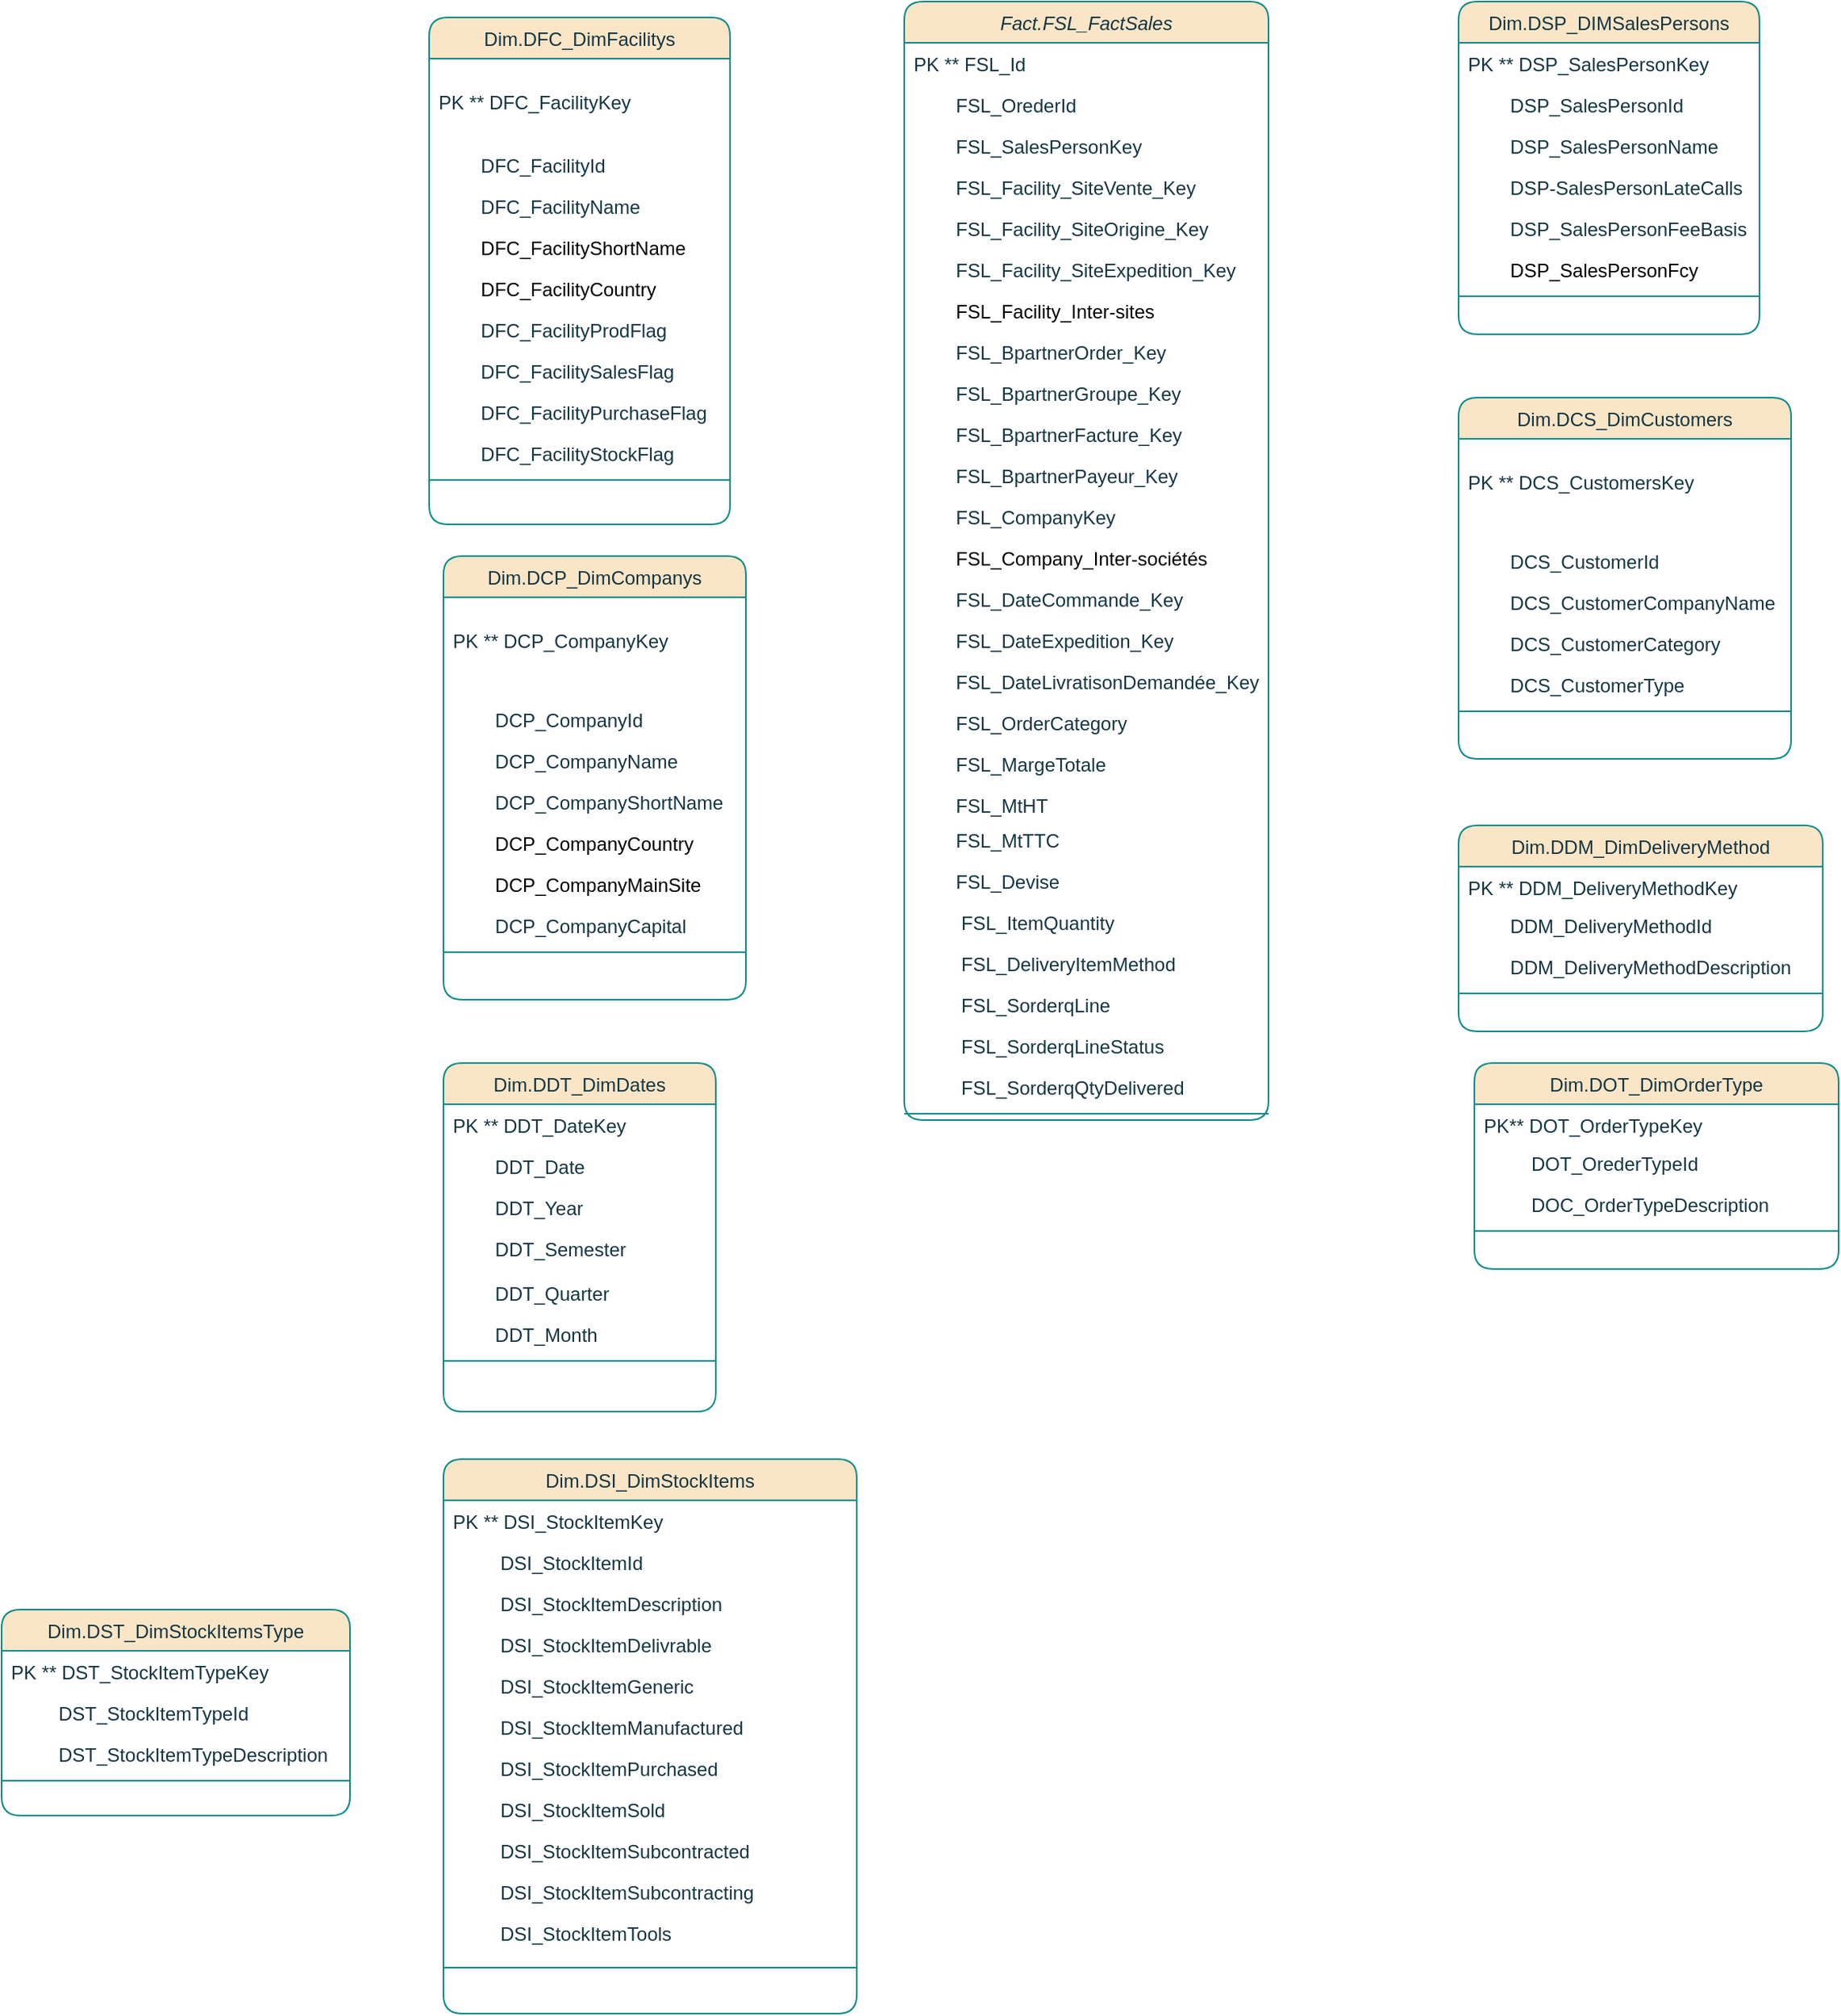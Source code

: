 <mxfile version="21.0.8" type="github">
  <diagram id="C5RBs43oDa-KdzZeNtuy" name="Page-1">
    <mxGraphModel dx="2768" dy="661" grid="1" gridSize="10" guides="1" tooltips="1" connect="1" arrows="1" fold="1" page="1" pageScale="1" pageWidth="1654" pageHeight="1169" math="0" shadow="0">
      <root>
        <mxCell id="WIyWlLk6GJQsqaUBKTNV-0" />
        <mxCell id="WIyWlLk6GJQsqaUBKTNV-1" parent="WIyWlLk6GJQsqaUBKTNV-0" />
        <mxCell id="zkfFHV4jXpPFQw0GAbJ--0" value="Fact.FSL_FactSales" style="swimlane;fontStyle=2;align=center;verticalAlign=top;childLayout=stackLayout;horizontal=1;startSize=26;horizontalStack=0;resizeParent=1;resizeLast=0;collapsible=1;marginBottom=0;rounded=1;shadow=0;strokeWidth=1;labelBackgroundColor=none;fillColor=#FAE5C7;strokeColor=#0F8B8D;fontColor=#143642;" parent="WIyWlLk6GJQsqaUBKTNV-1" vertex="1">
          <mxGeometry x="530" y="10" width="230" height="706" as="geometry">
            <mxRectangle x="230" y="140" width="160" height="26" as="alternateBounds" />
          </mxGeometry>
        </mxCell>
        <mxCell id="zkfFHV4jXpPFQw0GAbJ--1" value="PK ** FSL_Id" style="text;align=left;verticalAlign=top;spacingLeft=4;spacingRight=4;overflow=hidden;rotatable=0;points=[[0,0.5],[1,0.5]];portConstraint=eastwest;labelBackgroundColor=none;fontColor=#143642;rounded=1;" parent="zkfFHV4jXpPFQw0GAbJ--0" vertex="1">
          <mxGeometry y="26" width="230" height="26" as="geometry" />
        </mxCell>
        <mxCell id="zkfFHV4jXpPFQw0GAbJ--2" value="        FSL_OrederId" style="text;align=left;verticalAlign=top;spacingLeft=4;spacingRight=4;overflow=hidden;rotatable=0;points=[[0,0.5],[1,0.5]];portConstraint=eastwest;rounded=1;shadow=0;html=0;labelBackgroundColor=none;fontColor=#143642;" parent="zkfFHV4jXpPFQw0GAbJ--0" vertex="1">
          <mxGeometry y="52" width="230" height="26" as="geometry" />
        </mxCell>
        <mxCell id="zkfFHV4jXpPFQw0GAbJ--3" value="        FSL_SalesPersonKey" style="text;align=left;verticalAlign=top;spacingLeft=4;spacingRight=4;overflow=hidden;rotatable=0;points=[[0,0.5],[1,0.5]];portConstraint=eastwest;rounded=1;shadow=0;html=0;labelBackgroundColor=none;fontColor=#143642;" parent="zkfFHV4jXpPFQw0GAbJ--0" vertex="1">
          <mxGeometry y="78" width="230" height="26" as="geometry" />
        </mxCell>
        <mxCell id="xO_sBdlNULfFy0n5e0BF-43" value="        FSL_Facility_SiteVente_Key" style="text;align=left;verticalAlign=top;spacingLeft=4;spacingRight=4;overflow=hidden;rotatable=0;points=[[0,0.5],[1,0.5]];portConstraint=eastwest;rounded=1;shadow=0;html=0;labelBackgroundColor=none;fontColor=#143642;" parent="zkfFHV4jXpPFQw0GAbJ--0" vertex="1">
          <mxGeometry y="104" width="230" height="26" as="geometry" />
        </mxCell>
        <mxCell id="DILBXG-eIY3LrQZI4JHN-0" value="        FSL_Facility_SiteOrigine_Key" style="text;align=left;verticalAlign=top;spacingLeft=4;spacingRight=4;overflow=hidden;rotatable=0;points=[[0,0.5],[1,0.5]];portConstraint=eastwest;rounded=1;shadow=0;html=0;labelBackgroundColor=none;fontColor=#143642;" parent="zkfFHV4jXpPFQw0GAbJ--0" vertex="1">
          <mxGeometry y="130" width="230" height="26" as="geometry" />
        </mxCell>
        <mxCell id="DILBXG-eIY3LrQZI4JHN-1" value="        FSL_Facility_SiteExpedition_Key" style="text;align=left;verticalAlign=top;spacingLeft=4;spacingRight=4;overflow=hidden;rotatable=0;points=[[0,0.5],[1,0.5]];portConstraint=eastwest;rounded=1;shadow=0;html=0;labelBackgroundColor=none;fontColor=#143642;" parent="zkfFHV4jXpPFQw0GAbJ--0" vertex="1">
          <mxGeometry y="156" width="230" height="26" as="geometry" />
        </mxCell>
        <mxCell id="ScMbtJOw0JPU6TuweKtc-30" value="        FSL_Facility_Inter-sites " style="text;align=left;verticalAlign=top;spacingLeft=4;spacingRight=4;overflow=hidden;rotatable=0;points=[[0,0.5],[1,0.5]];portConstraint=eastwest;rounded=1;shadow=0;html=0;labelBackgroundColor=none;" parent="zkfFHV4jXpPFQw0GAbJ--0" vertex="1">
          <mxGeometry y="182" width="230" height="26" as="geometry" />
        </mxCell>
        <mxCell id="DILBXG-eIY3LrQZI4JHN-16" value="        FSL_BpartnerOrder_Key" style="text;align=left;verticalAlign=top;spacingLeft=4;spacingRight=4;overflow=hidden;rotatable=0;points=[[0,0.5],[1,0.5]];portConstraint=eastwest;rounded=1;shadow=0;html=0;labelBackgroundColor=none;fontColor=#143642;" parent="zkfFHV4jXpPFQw0GAbJ--0" vertex="1">
          <mxGeometry y="208" width="230" height="26" as="geometry" />
        </mxCell>
        <mxCell id="DILBXG-eIY3LrQZI4JHN-17" value="        FSL_BpartnerGroupe_Key" style="text;align=left;verticalAlign=top;spacingLeft=4;spacingRight=4;overflow=hidden;rotatable=0;points=[[0,0.5],[1,0.5]];portConstraint=eastwest;rounded=1;shadow=0;html=0;labelBackgroundColor=none;fontColor=#143642;" parent="zkfFHV4jXpPFQw0GAbJ--0" vertex="1">
          <mxGeometry y="234" width="230" height="26" as="geometry" />
        </mxCell>
        <mxCell id="xO_sBdlNULfFy0n5e0BF-44" value="        FSL_BpartnerFacture_Key" style="text;align=left;verticalAlign=top;spacingLeft=4;spacingRight=4;overflow=hidden;rotatable=0;points=[[0,0.5],[1,0.5]];portConstraint=eastwest;rounded=1;shadow=0;html=0;labelBackgroundColor=none;fontColor=#143642;" parent="zkfFHV4jXpPFQw0GAbJ--0" vertex="1">
          <mxGeometry y="260" width="230" height="26" as="geometry" />
        </mxCell>
        <mxCell id="DILBXG-eIY3LrQZI4JHN-18" value="        FSL_BpartnerPayeur_Key" style="text;align=left;verticalAlign=top;spacingLeft=4;spacingRight=4;overflow=hidden;rotatable=0;points=[[0,0.5],[1,0.5]];portConstraint=eastwest;rounded=1;shadow=0;html=0;labelBackgroundColor=none;fontColor=#143642;" parent="zkfFHV4jXpPFQw0GAbJ--0" vertex="1">
          <mxGeometry y="286" width="230" height="26" as="geometry" />
        </mxCell>
        <mxCell id="ScMbtJOw0JPU6TuweKtc-61" value="        FSL_CompanyKey" style="text;align=left;verticalAlign=top;spacingLeft=4;spacingRight=4;overflow=hidden;rotatable=0;points=[[0,0.5],[1,0.5]];portConstraint=eastwest;rounded=1;shadow=0;html=0;labelBackgroundColor=none;fontColor=#143642;" parent="zkfFHV4jXpPFQw0GAbJ--0" vertex="1">
          <mxGeometry y="312" width="230" height="26" as="geometry" />
        </mxCell>
        <mxCell id="8_zYfEmpX_R4-01JD87I-0" value="        FSL_Company_Inter-sociétés" style="text;align=left;verticalAlign=top;spacingLeft=4;spacingRight=4;overflow=hidden;rotatable=0;points=[[0,0.5],[1,0.5]];portConstraint=eastwest;rounded=1;shadow=0;html=0;labelBackgroundColor=none;" parent="zkfFHV4jXpPFQw0GAbJ--0" vertex="1">
          <mxGeometry y="338" width="230" height="26" as="geometry" />
        </mxCell>
        <mxCell id="DILBXG-eIY3LrQZI4JHN-5" value="        FSL_DateCommande_Key" style="text;align=left;verticalAlign=top;spacingLeft=4;spacingRight=4;overflow=hidden;rotatable=0;points=[[0,0.5],[1,0.5]];portConstraint=eastwest;rounded=1;shadow=0;html=0;labelBackgroundColor=none;fontColor=#143642;" parent="zkfFHV4jXpPFQw0GAbJ--0" vertex="1">
          <mxGeometry y="364" width="230" height="26" as="geometry" />
        </mxCell>
        <mxCell id="DILBXG-eIY3LrQZI4JHN-8" value="        FSL_DateExpedition_Key" style="text;align=left;verticalAlign=top;spacingLeft=4;spacingRight=4;overflow=hidden;rotatable=0;points=[[0,0.5],[1,0.5]];portConstraint=eastwest;rounded=1;shadow=0;html=0;labelBackgroundColor=none;fontColor=#143642;" parent="zkfFHV4jXpPFQw0GAbJ--0" vertex="1">
          <mxGeometry y="390" width="230" height="26" as="geometry" />
        </mxCell>
        <mxCell id="8_zYfEmpX_R4-01JD87I-25" value="        FSL_DateLivratisonDemandée_Key" style="text;align=left;verticalAlign=top;spacingLeft=4;spacingRight=4;overflow=hidden;rotatable=0;points=[[0,0.5],[1,0.5]];portConstraint=eastwest;rounded=1;shadow=0;html=0;labelBackgroundColor=none;fontColor=#143642;" parent="zkfFHV4jXpPFQw0GAbJ--0" vertex="1">
          <mxGeometry y="416" width="230" height="26" as="geometry" />
        </mxCell>
        <mxCell id="DILBXG-eIY3LrQZI4JHN-33" value="        FSL_OrderCategory" style="text;align=left;verticalAlign=top;spacingLeft=4;spacingRight=4;overflow=hidden;rotatable=0;points=[[0,0.5],[1,0.5]];portConstraint=eastwest;rounded=1;shadow=0;html=0;labelBackgroundColor=none;fontColor=#143642;" parent="zkfFHV4jXpPFQw0GAbJ--0" vertex="1">
          <mxGeometry y="442" width="230" height="26" as="geometry" />
        </mxCell>
        <mxCell id="8_zYfEmpX_R4-01JD87I-30" value="        FSL_MargeTotale" style="text;align=left;verticalAlign=top;spacingLeft=4;spacingRight=4;overflow=hidden;rotatable=0;points=[[0,0.5],[1,0.5]];portConstraint=eastwest;rounded=1;shadow=0;html=0;labelBackgroundColor=none;fontColor=#143642;" parent="zkfFHV4jXpPFQw0GAbJ--0" vertex="1">
          <mxGeometry y="468" width="230" height="26" as="geometry" />
        </mxCell>
        <mxCell id="8_zYfEmpX_R4-01JD87I-31" value="        FSL_MtHT" style="text;align=left;verticalAlign=top;spacingLeft=4;spacingRight=4;overflow=hidden;rotatable=0;points=[[0,0.5],[1,0.5]];portConstraint=eastwest;rounded=1;shadow=0;html=0;labelBackgroundColor=none;fontColor=#143642;" parent="zkfFHV4jXpPFQw0GAbJ--0" vertex="1">
          <mxGeometry y="494" width="230" height="22" as="geometry" />
        </mxCell>
        <mxCell id="8_zYfEmpX_R4-01JD87I-32" value="        FSL_MtTTC" style="text;align=left;verticalAlign=top;spacingLeft=4;spacingRight=4;overflow=hidden;rotatable=0;points=[[0,0.5],[1,0.5]];portConstraint=eastwest;rounded=1;shadow=0;html=0;labelBackgroundColor=none;fontColor=#143642;" parent="zkfFHV4jXpPFQw0GAbJ--0" vertex="1">
          <mxGeometry y="516" width="230" height="26" as="geometry" />
        </mxCell>
        <mxCell id="DILBXG-eIY3LrQZI4JHN-20" value="        FSL_Devise" style="text;align=left;verticalAlign=top;spacingLeft=4;spacingRight=4;overflow=hidden;rotatable=0;points=[[0,0.5],[1,0.5]];portConstraint=eastwest;rounded=1;shadow=0;html=0;labelBackgroundColor=none;fontColor=#143642;" parent="zkfFHV4jXpPFQw0GAbJ--0" vertex="1">
          <mxGeometry y="542" width="230" height="26" as="geometry" />
        </mxCell>
        <mxCell id="T-XCbM_ewvkoOck9ZSBA-0" value="         FSL_ItemQuantity" style="text;align=left;verticalAlign=top;spacingLeft=4;spacingRight=4;overflow=hidden;rotatable=0;points=[[0,0.5],[1,0.5]];portConstraint=eastwest;rounded=1;shadow=0;html=0;labelBackgroundColor=none;fontColor=#143642;" vertex="1" parent="zkfFHV4jXpPFQw0GAbJ--0">
          <mxGeometry y="568" width="230" height="26" as="geometry" />
        </mxCell>
        <mxCell id="T-XCbM_ewvkoOck9ZSBA-34" value="         FSL_DeliveryItemMethod" style="text;align=left;verticalAlign=top;spacingLeft=4;spacingRight=4;overflow=hidden;rotatable=0;points=[[0,0.5],[1,0.5]];portConstraint=eastwest;rounded=1;shadow=0;html=0;labelBackgroundColor=none;fontColor=#143642;" vertex="1" parent="zkfFHV4jXpPFQw0GAbJ--0">
          <mxGeometry y="594" width="230" height="26" as="geometry" />
        </mxCell>
        <mxCell id="T-XCbM_ewvkoOck9ZSBA-35" value="         FSL_SorderqLine" style="text;align=left;verticalAlign=top;spacingLeft=4;spacingRight=4;overflow=hidden;rotatable=0;points=[[0,0.5],[1,0.5]];portConstraint=eastwest;rounded=1;shadow=0;html=0;labelBackgroundColor=none;fontColor=#143642;" vertex="1" parent="zkfFHV4jXpPFQw0GAbJ--0">
          <mxGeometry y="620" width="230" height="26" as="geometry" />
        </mxCell>
        <mxCell id="T-XCbM_ewvkoOck9ZSBA-36" value="         FSL_SorderqLineStatus" style="text;align=left;verticalAlign=top;spacingLeft=4;spacingRight=4;overflow=hidden;rotatable=0;points=[[0,0.5],[1,0.5]];portConstraint=eastwest;rounded=1;shadow=0;html=0;labelBackgroundColor=none;fontColor=#143642;" vertex="1" parent="zkfFHV4jXpPFQw0GAbJ--0">
          <mxGeometry y="646" width="230" height="26" as="geometry" />
        </mxCell>
        <mxCell id="T-XCbM_ewvkoOck9ZSBA-37" value="         FSL_SorderqQtyDelivered" style="text;align=left;verticalAlign=top;spacingLeft=4;spacingRight=4;overflow=hidden;rotatable=0;points=[[0,0.5],[1,0.5]];portConstraint=eastwest;rounded=1;shadow=0;html=0;labelBackgroundColor=none;fontColor=#143642;" vertex="1" parent="zkfFHV4jXpPFQw0GAbJ--0">
          <mxGeometry y="672" width="230" height="26" as="geometry" />
        </mxCell>
        <mxCell id="zkfFHV4jXpPFQw0GAbJ--4" value="" style="line;html=1;strokeWidth=1;align=left;verticalAlign=middle;spacingTop=-1;spacingLeft=3;spacingRight=3;rotatable=0;labelPosition=right;points=[];portConstraint=eastwest;labelBackgroundColor=none;fillColor=#FAE5C7;strokeColor=#0F8B8D;fontColor=#143642;rounded=1;" parent="zkfFHV4jXpPFQw0GAbJ--0" vertex="1">
          <mxGeometry y="698" width="230" height="8" as="geometry" />
        </mxCell>
        <mxCell id="zkfFHV4jXpPFQw0GAbJ--17" value="Dim.DSP_DIMSalesPersons" style="swimlane;fontStyle=0;align=center;verticalAlign=top;childLayout=stackLayout;horizontal=1;startSize=26;horizontalStack=0;resizeParent=1;resizeLast=0;collapsible=1;marginBottom=0;rounded=1;shadow=0;strokeWidth=1;fillColor=#FAE5C7;strokeColor=#0F8B8D;labelBackgroundColor=none;fontColor=#143642;" parent="WIyWlLk6GJQsqaUBKTNV-1" vertex="1">
          <mxGeometry x="880" y="10" width="190" height="210" as="geometry">
            <mxRectangle x="550" y="140" width="160" height="26" as="alternateBounds" />
          </mxGeometry>
        </mxCell>
        <mxCell id="zkfFHV4jXpPFQw0GAbJ--18" value="PK ** DSP_SalesPersonKey" style="text;align=left;verticalAlign=top;spacingLeft=4;spacingRight=4;overflow=hidden;rotatable=0;points=[[0,0.5],[1,0.5]];portConstraint=eastwest;labelBackgroundColor=none;fontColor=#143642;rounded=1;" parent="zkfFHV4jXpPFQw0GAbJ--17" vertex="1">
          <mxGeometry y="26" width="190" height="26" as="geometry" />
        </mxCell>
        <mxCell id="xO_sBdlNULfFy0n5e0BF-7" value="        DSP_SalesPersonId" style="text;align=left;verticalAlign=top;spacingLeft=4;spacingRight=4;overflow=hidden;rotatable=0;points=[[0,0.5],[1,0.5]];portConstraint=eastwest;labelBackgroundColor=none;fontColor=#143642;rounded=1;" parent="zkfFHV4jXpPFQw0GAbJ--17" vertex="1">
          <mxGeometry y="52" width="190" height="26" as="geometry" />
        </mxCell>
        <mxCell id="xO_sBdlNULfFy0n5e0BF-2" value="        DSP_SalesPersonName" style="text;align=left;verticalAlign=top;spacingLeft=4;spacingRight=4;overflow=hidden;rotatable=0;points=[[0,0.5],[1,0.5]];portConstraint=eastwest;labelBackgroundColor=none;fontColor=#143642;rounded=1;" parent="zkfFHV4jXpPFQw0GAbJ--17" vertex="1">
          <mxGeometry y="78" width="190" height="26" as="geometry" />
        </mxCell>
        <mxCell id="zkfFHV4jXpPFQw0GAbJ--19" value="        DSP-SalesPersonLateCalls" style="text;align=left;verticalAlign=top;spacingLeft=4;spacingRight=4;overflow=hidden;rotatable=0;points=[[0,0.5],[1,0.5]];portConstraint=eastwest;rounded=1;shadow=0;html=0;labelBackgroundColor=none;fontColor=#143642;" parent="zkfFHV4jXpPFQw0GAbJ--17" vertex="1">
          <mxGeometry y="104" width="190" height="26" as="geometry" />
        </mxCell>
        <mxCell id="zkfFHV4jXpPFQw0GAbJ--20" value="        DSP_SalesPersonFeeBasis" style="text;align=left;verticalAlign=top;spacingLeft=4;spacingRight=4;overflow=hidden;rotatable=0;points=[[0,0.5],[1,0.5]];portConstraint=eastwest;rounded=1;shadow=0;html=0;labelBackgroundColor=none;fontColor=#143642;" parent="zkfFHV4jXpPFQw0GAbJ--17" vertex="1">
          <mxGeometry y="130" width="190" height="26" as="geometry" />
        </mxCell>
        <mxCell id="xO_sBdlNULfFy0n5e0BF-1" value="        DSP_SalesPersonFcy   " style="text;align=left;verticalAlign=top;spacingLeft=4;spacingRight=4;overflow=hidden;rotatable=0;points=[[0,0.5],[1,0.5]];portConstraint=eastwest;rounded=1;shadow=0;html=0;labelBackgroundColor=none;" parent="zkfFHV4jXpPFQw0GAbJ--17" vertex="1">
          <mxGeometry y="156" width="190" height="26" as="geometry" />
        </mxCell>
        <mxCell id="zkfFHV4jXpPFQw0GAbJ--23" value="" style="line;html=1;strokeWidth=1;align=left;verticalAlign=middle;spacingTop=-1;spacingLeft=3;spacingRight=3;rotatable=0;labelPosition=right;points=[];portConstraint=eastwest;labelBackgroundColor=none;fillColor=#FAE5C7;strokeColor=#0F8B8D;fontColor=#143642;rounded=1;" parent="zkfFHV4jXpPFQw0GAbJ--17" vertex="1">
          <mxGeometry y="182" width="190" height="8" as="geometry" />
        </mxCell>
        <mxCell id="xO_sBdlNULfFy0n5e0BF-15" value="Dim.DFC_DimFacilitys" style="swimlane;fontStyle=0;align=center;verticalAlign=top;childLayout=stackLayout;horizontal=1;startSize=26;horizontalStack=0;resizeParent=1;resizeLast=0;collapsible=1;marginBottom=0;rounded=1;shadow=0;strokeWidth=1;fillColor=#FAE5C7;strokeColor=#0F8B8D;labelBackgroundColor=none;fontColor=#143642;" parent="WIyWlLk6GJQsqaUBKTNV-1" vertex="1">
          <mxGeometry x="230" y="20" width="190" height="320" as="geometry">
            <mxRectangle x="550" y="140" width="160" height="26" as="alternateBounds" />
          </mxGeometry>
        </mxCell>
        <mxCell id="xO_sBdlNULfFy0n5e0BF-16" value="&#xa;PK ** DFC_FacilityKey" style="text;align=left;verticalAlign=top;spacingLeft=4;spacingRight=4;overflow=hidden;rotatable=0;points=[[0,0.5],[1,0.5]];portConstraint=eastwest;labelBackgroundColor=none;fontColor=#143642;rounded=1;" parent="xO_sBdlNULfFy0n5e0BF-15" vertex="1">
          <mxGeometry y="26" width="190" height="54" as="geometry" />
        </mxCell>
        <mxCell id="xO_sBdlNULfFy0n5e0BF-17" value="        DFC_FacilityId" style="text;align=left;verticalAlign=top;spacingLeft=4;spacingRight=4;overflow=hidden;rotatable=0;points=[[0,0.5],[1,0.5]];portConstraint=eastwest;labelBackgroundColor=none;fontColor=#143642;rounded=1;" parent="xO_sBdlNULfFy0n5e0BF-15" vertex="1">
          <mxGeometry y="80" width="190" height="26" as="geometry" />
        </mxCell>
        <mxCell id="xO_sBdlNULfFy0n5e0BF-31" value="        DFC_FacilityName" style="text;align=left;verticalAlign=top;spacingLeft=4;spacingRight=4;overflow=hidden;rotatable=0;points=[[0,0.5],[1,0.5]];portConstraint=eastwest;labelBackgroundColor=none;fontColor=#143642;rounded=1;" parent="xO_sBdlNULfFy0n5e0BF-15" vertex="1">
          <mxGeometry y="106" width="190" height="26" as="geometry" />
        </mxCell>
        <mxCell id="xO_sBdlNULfFy0n5e0BF-32" value="        DFC_FacilityShortName" style="text;align=left;verticalAlign=top;spacingLeft=4;spacingRight=4;overflow=hidden;rotatable=0;points=[[0,0.5],[1,0.5]];portConstraint=eastwest;labelBackgroundColor=none;rounded=1;" parent="xO_sBdlNULfFy0n5e0BF-15" vertex="1">
          <mxGeometry y="132" width="190" height="26" as="geometry" />
        </mxCell>
        <mxCell id="xO_sBdlNULfFy0n5e0BF-33" value="        DFC_FacilityCountry" style="text;align=left;verticalAlign=top;spacingLeft=4;spacingRight=4;overflow=hidden;rotatable=0;points=[[0,0.5],[1,0.5]];portConstraint=eastwest;labelBackgroundColor=none;rounded=1;" parent="xO_sBdlNULfFy0n5e0BF-15" vertex="1">
          <mxGeometry y="158" width="190" height="26" as="geometry" />
        </mxCell>
        <mxCell id="xO_sBdlNULfFy0n5e0BF-36" value="        DFC_FacilityProdFlag" style="text;align=left;verticalAlign=top;spacingLeft=4;spacingRight=4;overflow=hidden;rotatable=0;points=[[0,0.5],[1,0.5]];portConstraint=eastwest;labelBackgroundColor=none;fontColor=#143642;rounded=1;" parent="xO_sBdlNULfFy0n5e0BF-15" vertex="1">
          <mxGeometry y="184" width="190" height="26" as="geometry" />
        </mxCell>
        <mxCell id="xO_sBdlNULfFy0n5e0BF-35" value="        DFC_FacilitySalesFlag" style="text;align=left;verticalAlign=top;spacingLeft=4;spacingRight=4;overflow=hidden;rotatable=0;points=[[0,0.5],[1,0.5]];portConstraint=eastwest;labelBackgroundColor=none;fontColor=#143642;rounded=1;" parent="xO_sBdlNULfFy0n5e0BF-15" vertex="1">
          <mxGeometry y="210" width="190" height="26" as="geometry" />
        </mxCell>
        <mxCell id="xO_sBdlNULfFy0n5e0BF-37" value="        DFC_FacilityPurchaseFlag" style="text;align=left;verticalAlign=top;spacingLeft=4;spacingRight=4;overflow=hidden;rotatable=0;points=[[0,0.5],[1,0.5]];portConstraint=eastwest;labelBackgroundColor=none;fontColor=#143642;rounded=1;" parent="xO_sBdlNULfFy0n5e0BF-15" vertex="1">
          <mxGeometry y="236" width="190" height="26" as="geometry" />
        </mxCell>
        <mxCell id="xO_sBdlNULfFy0n5e0BF-38" value="        DFC_FacilityStockFlag" style="text;align=left;verticalAlign=top;spacingLeft=4;spacingRight=4;overflow=hidden;rotatable=0;points=[[0,0.5],[1,0.5]];portConstraint=eastwest;labelBackgroundColor=none;fontColor=#143642;rounded=1;" parent="xO_sBdlNULfFy0n5e0BF-15" vertex="1">
          <mxGeometry y="262" width="190" height="26" as="geometry" />
        </mxCell>
        <mxCell id="xO_sBdlNULfFy0n5e0BF-30" value="" style="line;html=1;strokeWidth=1;align=left;verticalAlign=middle;spacingTop=-1;spacingLeft=3;spacingRight=3;rotatable=0;labelPosition=right;points=[];portConstraint=eastwest;labelBackgroundColor=none;fillColor=#FAE5C7;strokeColor=#0F8B8D;fontColor=#143642;rounded=1;" parent="xO_sBdlNULfFy0n5e0BF-15" vertex="1">
          <mxGeometry y="288" width="190" height="8" as="geometry" />
        </mxCell>
        <mxCell id="ScMbtJOw0JPU6TuweKtc-0" value="Dim.DCS_DimCustomers" style="swimlane;fontStyle=0;align=center;verticalAlign=top;childLayout=stackLayout;horizontal=1;startSize=26;horizontalStack=0;resizeParent=1;resizeLast=0;collapsible=1;marginBottom=0;rounded=1;shadow=0;strokeWidth=1;fillColor=#FAE5C7;strokeColor=#0F8B8D;labelBackgroundColor=none;fontColor=#143642;" parent="WIyWlLk6GJQsqaUBKTNV-1" vertex="1">
          <mxGeometry x="880" y="260" width="210" height="228" as="geometry">
            <mxRectangle x="550" y="140" width="160" height="26" as="alternateBounds" />
          </mxGeometry>
        </mxCell>
        <mxCell id="ScMbtJOw0JPU6TuweKtc-1" value="&#xa;PK ** DCS_CustomersKey" style="text;align=left;verticalAlign=top;spacingLeft=4;spacingRight=4;overflow=hidden;rotatable=0;points=[[0,0.5],[1,0.5]];portConstraint=eastwest;labelBackgroundColor=none;fontColor=#143642;rounded=1;" parent="ScMbtJOw0JPU6TuweKtc-0" vertex="1">
          <mxGeometry y="26" width="210" height="64" as="geometry" />
        </mxCell>
        <mxCell id="ScMbtJOw0JPU6TuweKtc-2" value="        DCS_CustomerId" style="text;align=left;verticalAlign=top;spacingLeft=4;spacingRight=4;overflow=hidden;rotatable=0;points=[[0,0.5],[1,0.5]];portConstraint=eastwest;labelBackgroundColor=none;fontColor=#143642;rounded=1;" parent="ScMbtJOw0JPU6TuweKtc-0" vertex="1">
          <mxGeometry y="90" width="210" height="26" as="geometry" />
        </mxCell>
        <mxCell id="ScMbtJOw0JPU6TuweKtc-3" value="        DCS_CustomerCompanyName" style="text;align=left;verticalAlign=top;spacingLeft=4;spacingRight=4;overflow=hidden;rotatable=0;points=[[0,0.5],[1,0.5]];portConstraint=eastwest;labelBackgroundColor=none;fontColor=#143642;rounded=1;" parent="ScMbtJOw0JPU6TuweKtc-0" vertex="1">
          <mxGeometry y="116" width="210" height="26" as="geometry" />
        </mxCell>
        <mxCell id="DILBXG-eIY3LrQZI4JHN-23" value="        DCS_CustomerCategory" style="text;align=left;verticalAlign=top;spacingLeft=4;spacingRight=4;overflow=hidden;rotatable=0;points=[[0,0.5],[1,0.5]];portConstraint=eastwest;labelBackgroundColor=none;fontColor=#143642;rounded=1;" parent="ScMbtJOw0JPU6TuweKtc-0" vertex="1">
          <mxGeometry y="142" width="210" height="26" as="geometry" />
        </mxCell>
        <mxCell id="DILBXG-eIY3LrQZI4JHN-24" value="        DCS_CustomerType" style="text;align=left;verticalAlign=top;spacingLeft=4;spacingRight=4;overflow=hidden;rotatable=0;points=[[0,0.5],[1,0.5]];portConstraint=eastwest;labelBackgroundColor=none;fontColor=#143642;rounded=1;" parent="ScMbtJOw0JPU6TuweKtc-0" vertex="1">
          <mxGeometry y="168" width="210" height="26" as="geometry" />
        </mxCell>
        <mxCell id="ScMbtJOw0JPU6TuweKtc-11" value="" style="line;html=1;strokeWidth=1;align=left;verticalAlign=middle;spacingTop=-1;spacingLeft=3;spacingRight=3;rotatable=0;labelPosition=right;points=[];portConstraint=eastwest;labelBackgroundColor=none;fillColor=#FAE5C7;strokeColor=#0F8B8D;fontColor=#143642;rounded=1;" parent="ScMbtJOw0JPU6TuweKtc-0" vertex="1">
          <mxGeometry y="194" width="210" height="8" as="geometry" />
        </mxCell>
        <mxCell id="ScMbtJOw0JPU6TuweKtc-34" value="Dim.DCP_DimCompanys" style="swimlane;fontStyle=0;align=center;verticalAlign=top;childLayout=stackLayout;horizontal=1;startSize=26;horizontalStack=0;resizeParent=1;resizeLast=0;collapsible=1;marginBottom=0;rounded=1;shadow=0;strokeWidth=1;fillColor=#FAE5C7;strokeColor=#0F8B8D;labelBackgroundColor=none;fontColor=#143642;" parent="WIyWlLk6GJQsqaUBKTNV-1" vertex="1">
          <mxGeometry x="239" y="360" width="191" height="280" as="geometry">
            <mxRectangle x="550" y="140" width="160" height="26" as="alternateBounds" />
          </mxGeometry>
        </mxCell>
        <mxCell id="ScMbtJOw0JPU6TuweKtc-35" value="&#xa;PK ** DCP_CompanyKey&#xa;" style="text;align=left;verticalAlign=top;spacingLeft=4;spacingRight=4;overflow=hidden;rotatable=0;points=[[0,0.5],[1,0.5]];portConstraint=eastwest;labelBackgroundColor=none;fontColor=#143642;rounded=1;" parent="ScMbtJOw0JPU6TuweKtc-34" vertex="1">
          <mxGeometry y="26" width="191" height="64" as="geometry" />
        </mxCell>
        <mxCell id="ScMbtJOw0JPU6TuweKtc-36" value="        DCP_CompanyId" style="text;align=left;verticalAlign=top;spacingLeft=4;spacingRight=4;overflow=hidden;rotatable=0;points=[[0,0.5],[1,0.5]];portConstraint=eastwest;labelBackgroundColor=none;fontColor=#143642;rounded=1;" parent="ScMbtJOw0JPU6TuweKtc-34" vertex="1">
          <mxGeometry y="90" width="191" height="26" as="geometry" />
        </mxCell>
        <mxCell id="ScMbtJOw0JPU6TuweKtc-50" value="        DCP_CompanyName" style="text;align=left;verticalAlign=top;spacingLeft=4;spacingRight=4;overflow=hidden;rotatable=0;points=[[0,0.5],[1,0.5]];portConstraint=eastwest;labelBackgroundColor=none;fontColor=#143642;rounded=1;" parent="ScMbtJOw0JPU6TuweKtc-34" vertex="1">
          <mxGeometry y="116" width="191" height="26" as="geometry" />
        </mxCell>
        <mxCell id="ScMbtJOw0JPU6TuweKtc-51" value="        DCP_CompanyShortName" style="text;align=left;verticalAlign=top;spacingLeft=4;spacingRight=4;overflow=hidden;rotatable=0;points=[[0,0.5],[1,0.5]];portConstraint=eastwest;labelBackgroundColor=none;fontColor=#143642;rounded=1;" parent="ScMbtJOw0JPU6TuweKtc-34" vertex="1">
          <mxGeometry y="142" width="191" height="26" as="geometry" />
        </mxCell>
        <mxCell id="ScMbtJOw0JPU6TuweKtc-58" value="        DCP_CompanyCountry" style="text;align=left;verticalAlign=top;spacingLeft=4;spacingRight=4;overflow=hidden;rotatable=0;points=[[0,0.5],[1,0.5]];portConstraint=eastwest;rounded=1;shadow=0;html=0;labelBackgroundColor=none;" parent="ScMbtJOw0JPU6TuweKtc-34" vertex="1">
          <mxGeometry y="168" width="191" height="26" as="geometry" />
        </mxCell>
        <mxCell id="ScMbtJOw0JPU6TuweKtc-59" value="        DCP_CompanyMainSite" style="text;align=left;verticalAlign=top;spacingLeft=4;spacingRight=4;overflow=hidden;rotatable=0;points=[[0,0.5],[1,0.5]];portConstraint=eastwest;rounded=1;shadow=0;html=0;labelBackgroundColor=none;" parent="ScMbtJOw0JPU6TuweKtc-34" vertex="1">
          <mxGeometry y="194" width="191" height="26" as="geometry" />
        </mxCell>
        <mxCell id="ScMbtJOw0JPU6TuweKtc-55" value="        DCP_CompanyCapital" style="text;align=left;verticalAlign=top;spacingLeft=4;spacingRight=4;overflow=hidden;rotatable=0;points=[[0,0.5],[1,0.5]];portConstraint=eastwest;labelBackgroundColor=none;fontColor=#143642;rounded=1;" parent="ScMbtJOw0JPU6TuweKtc-34" vertex="1">
          <mxGeometry y="220" width="191" height="26" as="geometry" />
        </mxCell>
        <mxCell id="ScMbtJOw0JPU6TuweKtc-49" value="" style="line;html=1;strokeWidth=1;align=left;verticalAlign=middle;spacingTop=-1;spacingLeft=3;spacingRight=3;rotatable=0;labelPosition=right;points=[];portConstraint=eastwest;labelBackgroundColor=none;fillColor=#FAE5C7;strokeColor=#0F8B8D;fontColor=#143642;rounded=1;" parent="ScMbtJOw0JPU6TuweKtc-34" vertex="1">
          <mxGeometry y="246" width="191" height="8" as="geometry" />
        </mxCell>
        <mxCell id="8_zYfEmpX_R4-01JD87I-5" value="Dim.DDT_DimDates" style="swimlane;fontStyle=0;align=center;verticalAlign=top;childLayout=stackLayout;horizontal=1;startSize=26;horizontalStack=0;resizeParent=1;resizeLast=0;collapsible=1;marginBottom=0;rounded=1;shadow=0;strokeWidth=1;fillColor=#FAE5C7;strokeColor=#0F8B8D;labelBackgroundColor=none;fontColor=#143642;" parent="WIyWlLk6GJQsqaUBKTNV-1" vertex="1">
          <mxGeometry x="239" y="680" width="172" height="220" as="geometry">
            <mxRectangle x="550" y="140" width="160" height="26" as="alternateBounds" />
          </mxGeometry>
        </mxCell>
        <mxCell id="8_zYfEmpX_R4-01JD87I-6" value="PK ** DDT_DateKey" style="text;align=left;verticalAlign=top;spacingLeft=4;spacingRight=4;overflow=hidden;rotatable=0;points=[[0,0.5],[1,0.5]];portConstraint=eastwest;labelBackgroundColor=none;fontColor=#143642;rounded=1;" parent="8_zYfEmpX_R4-01JD87I-5" vertex="1">
          <mxGeometry y="26" width="172" height="26" as="geometry" />
        </mxCell>
        <mxCell id="8_zYfEmpX_R4-01JD87I-7" value="        DDT_Date&#xa;" style="text;align=left;verticalAlign=top;spacingLeft=4;spacingRight=4;overflow=hidden;rotatable=0;points=[[0,0.5],[1,0.5]];portConstraint=eastwest;labelBackgroundColor=none;fontColor=#143642;rounded=1;" parent="8_zYfEmpX_R4-01JD87I-5" vertex="1">
          <mxGeometry y="52" width="172" height="26" as="geometry" />
        </mxCell>
        <mxCell id="8_zYfEmpX_R4-01JD87I-17" value="        DDT_Year&#xa;" style="text;align=left;verticalAlign=top;spacingLeft=4;spacingRight=4;overflow=hidden;rotatable=0;points=[[0,0.5],[1,0.5]];portConstraint=eastwest;labelBackgroundColor=none;fontColor=#143642;rounded=1;" parent="8_zYfEmpX_R4-01JD87I-5" vertex="1">
          <mxGeometry y="78" width="172" height="26" as="geometry" />
        </mxCell>
        <mxCell id="8_zYfEmpX_R4-01JD87I-18" value="        DDT_Semester&#xa;" style="text;align=left;verticalAlign=top;spacingLeft=4;spacingRight=4;overflow=hidden;rotatable=0;points=[[0,0.5],[1,0.5]];portConstraint=eastwest;labelBackgroundColor=none;fontColor=#143642;rounded=1;" parent="8_zYfEmpX_R4-01JD87I-5" vertex="1">
          <mxGeometry y="104" width="172" height="28" as="geometry" />
        </mxCell>
        <mxCell id="8_zYfEmpX_R4-01JD87I-19" value="        DDT_Quarter" style="text;align=left;verticalAlign=top;spacingLeft=4;spacingRight=4;overflow=hidden;rotatable=0;points=[[0,0.5],[1,0.5]];portConstraint=eastwest;labelBackgroundColor=none;fontColor=#143642;rounded=1;" parent="8_zYfEmpX_R4-01JD87I-5" vertex="1">
          <mxGeometry y="132" width="172" height="26" as="geometry" />
        </mxCell>
        <mxCell id="8_zYfEmpX_R4-01JD87I-20" value="        DDT_Month&#xa;" style="text;align=left;verticalAlign=top;spacingLeft=4;spacingRight=4;overflow=hidden;rotatable=0;points=[[0,0.5],[1,0.5]];portConstraint=eastwest;labelBackgroundColor=none;fontColor=#143642;rounded=1;" parent="8_zYfEmpX_R4-01JD87I-5" vertex="1">
          <mxGeometry y="158" width="172" height="26" as="geometry" />
        </mxCell>
        <mxCell id="8_zYfEmpX_R4-01JD87I-16" value="" style="line;html=1;strokeWidth=1;align=left;verticalAlign=middle;spacingTop=-1;spacingLeft=3;spacingRight=3;rotatable=0;labelPosition=right;points=[];portConstraint=eastwest;labelBackgroundColor=none;fillColor=#FAE5C7;strokeColor=#0F8B8D;fontColor=#143642;rounded=1;" parent="8_zYfEmpX_R4-01JD87I-5" vertex="1">
          <mxGeometry y="184" width="172" height="8" as="geometry" />
        </mxCell>
        <mxCell id="Zdk9lX1nbcIimqBBza82-0" value="Dim.DDM_DimDeliveryMethod" style="swimlane;fontStyle=0;align=center;verticalAlign=top;childLayout=stackLayout;horizontal=1;startSize=26;horizontalStack=0;resizeParent=1;resizeLast=0;collapsible=1;marginBottom=0;rounded=1;shadow=0;strokeWidth=1;fillColor=#FAE5C7;strokeColor=#0F8B8D;labelBackgroundColor=none;fontColor=#143642;" parent="WIyWlLk6GJQsqaUBKTNV-1" vertex="1">
          <mxGeometry x="880" y="530" width="230" height="130" as="geometry">
            <mxRectangle x="550" y="140" width="160" height="26" as="alternateBounds" />
          </mxGeometry>
        </mxCell>
        <mxCell id="Zdk9lX1nbcIimqBBza82-1" value="PK ** DDM_DeliveryMethodKey" style="text;align=left;verticalAlign=top;spacingLeft=4;spacingRight=4;overflow=hidden;rotatable=0;points=[[0,0.5],[1,0.5]];portConstraint=eastwest;labelBackgroundColor=none;fontColor=#143642;rounded=1;" parent="Zdk9lX1nbcIimqBBza82-0" vertex="1">
          <mxGeometry y="26" width="230" height="24" as="geometry" />
        </mxCell>
        <mxCell id="Zdk9lX1nbcIimqBBza82-2" value="        DDM_DeliveryMethodId" style="text;align=left;verticalAlign=top;spacingLeft=4;spacingRight=4;overflow=hidden;rotatable=0;points=[[0,0.5],[1,0.5]];portConstraint=eastwest;labelBackgroundColor=none;fontColor=#143642;rounded=1;" parent="Zdk9lX1nbcIimqBBza82-0" vertex="1">
          <mxGeometry y="50" width="230" height="26" as="geometry" />
        </mxCell>
        <mxCell id="Zdk9lX1nbcIimqBBza82-7" value="        DDM_DeliveryMethodDescription" style="text;align=left;verticalAlign=top;spacingLeft=4;spacingRight=4;overflow=hidden;rotatable=0;points=[[0,0.5],[1,0.5]];portConstraint=eastwest;labelBackgroundColor=none;fontColor=#143642;rounded=1;" parent="Zdk9lX1nbcIimqBBza82-0" vertex="1">
          <mxGeometry y="76" width="230" height="26" as="geometry" />
        </mxCell>
        <mxCell id="Zdk9lX1nbcIimqBBza82-6" value="" style="line;html=1;strokeWidth=1;align=left;verticalAlign=middle;spacingTop=-1;spacingLeft=3;spacingRight=3;rotatable=0;labelPosition=right;points=[];portConstraint=eastwest;labelBackgroundColor=none;fillColor=#FAE5C7;strokeColor=#0F8B8D;fontColor=#143642;rounded=1;" parent="Zdk9lX1nbcIimqBBza82-0" vertex="1">
          <mxGeometry y="102" width="230" height="8" as="geometry" />
        </mxCell>
        <mxCell id="Zdk9lX1nbcIimqBBza82-8" value="Dim.DOT_DimOrderType" style="swimlane;fontStyle=0;align=center;verticalAlign=top;childLayout=stackLayout;horizontal=1;startSize=26;horizontalStack=0;resizeParent=1;resizeLast=0;collapsible=1;marginBottom=0;rounded=1;shadow=0;strokeWidth=1;fillColor=#FAE5C7;strokeColor=#0F8B8D;labelBackgroundColor=none;fontColor=#143642;" parent="WIyWlLk6GJQsqaUBKTNV-1" vertex="1">
          <mxGeometry x="890" y="680" width="230" height="130" as="geometry">
            <mxRectangle x="550" y="140" width="160" height="26" as="alternateBounds" />
          </mxGeometry>
        </mxCell>
        <mxCell id="Zdk9lX1nbcIimqBBza82-9" value="PK** DOT_OrderTypeKey&#xa; " style="text;align=left;verticalAlign=top;spacingLeft=4;spacingRight=4;overflow=hidden;rotatable=0;points=[[0,0.5],[1,0.5]];portConstraint=eastwest;labelBackgroundColor=none;fontColor=#143642;rounded=1;" parent="Zdk9lX1nbcIimqBBza82-8" vertex="1">
          <mxGeometry y="26" width="230" height="24" as="geometry" />
        </mxCell>
        <mxCell id="Zdk9lX1nbcIimqBBza82-10" value="         DOT_OrederTypeId" style="text;align=left;verticalAlign=top;spacingLeft=4;spacingRight=4;overflow=hidden;rotatable=0;points=[[0,0.5],[1,0.5]];portConstraint=eastwest;labelBackgroundColor=none;fontColor=#143642;rounded=1;" parent="Zdk9lX1nbcIimqBBza82-8" vertex="1">
          <mxGeometry y="50" width="230" height="26" as="geometry" />
        </mxCell>
        <mxCell id="Zdk9lX1nbcIimqBBza82-11" value="         DOC_OrderTypeDescription" style="text;align=left;verticalAlign=top;spacingLeft=4;spacingRight=4;overflow=hidden;rotatable=0;points=[[0,0.5],[1,0.5]];portConstraint=eastwest;labelBackgroundColor=none;fontColor=#143642;rounded=1;" parent="Zdk9lX1nbcIimqBBza82-8" vertex="1">
          <mxGeometry y="76" width="230" height="26" as="geometry" />
        </mxCell>
        <mxCell id="Zdk9lX1nbcIimqBBza82-12" value="" style="line;html=1;strokeWidth=1;align=left;verticalAlign=middle;spacingTop=-1;spacingLeft=3;spacingRight=3;rotatable=0;labelPosition=right;points=[];portConstraint=eastwest;labelBackgroundColor=none;fillColor=#FAE5C7;strokeColor=#0F8B8D;fontColor=#143642;rounded=1;" parent="Zdk9lX1nbcIimqBBza82-8" vertex="1">
          <mxGeometry y="102" width="230" height="8" as="geometry" />
        </mxCell>
        <mxCell id="T-XCbM_ewvkoOck9ZSBA-2" value="Dim.DSI_DimStockItems" style="swimlane;fontStyle=0;align=center;verticalAlign=top;childLayout=stackLayout;horizontal=1;startSize=26;horizontalStack=0;resizeParent=1;resizeLast=0;collapsible=1;marginBottom=0;rounded=1;shadow=0;strokeWidth=1;fillColor=#FAE5C7;strokeColor=#0F8B8D;labelBackgroundColor=none;fontColor=#143642;" vertex="1" parent="WIyWlLk6GJQsqaUBKTNV-1">
          <mxGeometry x="239" y="930" width="261" height="350" as="geometry">
            <mxRectangle x="550" y="140" width="160" height="26" as="alternateBounds" />
          </mxGeometry>
        </mxCell>
        <mxCell id="T-XCbM_ewvkoOck9ZSBA-3" value="PK ** DSI_StockItemKey" style="text;align=left;verticalAlign=top;spacingLeft=4;spacingRight=4;overflow=hidden;rotatable=0;points=[[0,0.5],[1,0.5]];portConstraint=eastwest;labelBackgroundColor=none;fontColor=#143642;rounded=1;" vertex="1" parent="T-XCbM_ewvkoOck9ZSBA-2">
          <mxGeometry y="26" width="261" height="26" as="geometry" />
        </mxCell>
        <mxCell id="T-XCbM_ewvkoOck9ZSBA-4" value="         DSI_StockItemId&#xa;" style="text;align=left;verticalAlign=top;spacingLeft=4;spacingRight=4;overflow=hidden;rotatable=0;points=[[0,0.5],[1,0.5]];portConstraint=eastwest;labelBackgroundColor=none;fontColor=#143642;rounded=1;" vertex="1" parent="T-XCbM_ewvkoOck9ZSBA-2">
          <mxGeometry y="52" width="261" height="26" as="geometry" />
        </mxCell>
        <mxCell id="T-XCbM_ewvkoOck9ZSBA-33" value="         DSI_StockItemDescription&#xa;" style="text;align=left;verticalAlign=top;spacingLeft=4;spacingRight=4;overflow=hidden;rotatable=0;points=[[0,0.5],[1,0.5]];portConstraint=eastwest;labelBackgroundColor=none;fontColor=#143642;rounded=1;" vertex="1" parent="T-XCbM_ewvkoOck9ZSBA-2">
          <mxGeometry y="78" width="261" height="26" as="geometry" />
        </mxCell>
        <mxCell id="T-XCbM_ewvkoOck9ZSBA-10" value="         DSI_StockItemDelivrable" style="text;align=left;verticalAlign=top;spacingLeft=4;spacingRight=4;overflow=hidden;rotatable=0;points=[[0,0.5],[1,0.5]];portConstraint=eastwest;labelBackgroundColor=none;fontColor=#143642;rounded=1;" vertex="1" parent="T-XCbM_ewvkoOck9ZSBA-2">
          <mxGeometry y="104" width="261" height="26" as="geometry" />
        </mxCell>
        <mxCell id="T-XCbM_ewvkoOck9ZSBA-11" value="         DSI_StockItemGeneric &#xa;" style="text;align=left;verticalAlign=top;spacingLeft=4;spacingRight=4;overflow=hidden;rotatable=0;points=[[0,0.5],[1,0.5]];portConstraint=eastwest;labelBackgroundColor=none;fontColor=#143642;rounded=1;" vertex="1" parent="T-XCbM_ewvkoOck9ZSBA-2">
          <mxGeometry y="130" width="261" height="26" as="geometry" />
        </mxCell>
        <mxCell id="T-XCbM_ewvkoOck9ZSBA-12" value="         DSI_StockItemManufactured" style="text;align=left;verticalAlign=top;spacingLeft=4;spacingRight=4;overflow=hidden;rotatable=0;points=[[0,0.5],[1,0.5]];portConstraint=eastwest;labelBackgroundColor=none;fontColor=#143642;rounded=1;" vertex="1" parent="T-XCbM_ewvkoOck9ZSBA-2">
          <mxGeometry y="156" width="261" height="26" as="geometry" />
        </mxCell>
        <mxCell id="T-XCbM_ewvkoOck9ZSBA-13" value="         DSI_StockItemPurchased" style="text;align=left;verticalAlign=top;spacingLeft=4;spacingRight=4;overflow=hidden;rotatable=0;points=[[0,0.5],[1,0.5]];portConstraint=eastwest;labelBackgroundColor=none;fontColor=#143642;rounded=1;" vertex="1" parent="T-XCbM_ewvkoOck9ZSBA-2">
          <mxGeometry y="182" width="261" height="26" as="geometry" />
        </mxCell>
        <mxCell id="T-XCbM_ewvkoOck9ZSBA-14" value="         DSI_StockItemSold&#xa;" style="text;align=left;verticalAlign=top;spacingLeft=4;spacingRight=4;overflow=hidden;rotatable=0;points=[[0,0.5],[1,0.5]];portConstraint=eastwest;labelBackgroundColor=none;fontColor=#143642;rounded=1;" vertex="1" parent="T-XCbM_ewvkoOck9ZSBA-2">
          <mxGeometry y="208" width="261" height="26" as="geometry" />
        </mxCell>
        <mxCell id="T-XCbM_ewvkoOck9ZSBA-15" value="         DSI_StockItemSubcontracted" style="text;align=left;verticalAlign=top;spacingLeft=4;spacingRight=4;overflow=hidden;rotatable=0;points=[[0,0.5],[1,0.5]];portConstraint=eastwest;labelBackgroundColor=none;fontColor=#143642;rounded=1;" vertex="1" parent="T-XCbM_ewvkoOck9ZSBA-2">
          <mxGeometry y="234" width="261" height="26" as="geometry" />
        </mxCell>
        <mxCell id="T-XCbM_ewvkoOck9ZSBA-16" value="         DSI_StockItemSubcontracting&#xa;" style="text;align=left;verticalAlign=top;spacingLeft=4;spacingRight=4;overflow=hidden;rotatable=0;points=[[0,0.5],[1,0.5]];portConstraint=eastwest;labelBackgroundColor=none;fontColor=#143642;rounded=1;" vertex="1" parent="T-XCbM_ewvkoOck9ZSBA-2">
          <mxGeometry y="260" width="261" height="26" as="geometry" />
        </mxCell>
        <mxCell id="T-XCbM_ewvkoOck9ZSBA-17" value="         DSI_StockItemTools&#xa;" style="text;align=left;verticalAlign=top;spacingLeft=4;spacingRight=4;overflow=hidden;rotatable=0;points=[[0,0.5],[1,0.5]];portConstraint=eastwest;labelBackgroundColor=none;fontColor=#143642;rounded=1;" vertex="1" parent="T-XCbM_ewvkoOck9ZSBA-2">
          <mxGeometry y="286" width="261" height="26" as="geometry" />
        </mxCell>
        <mxCell id="T-XCbM_ewvkoOck9ZSBA-9" value="" style="line;html=1;strokeWidth=1;align=left;verticalAlign=middle;spacingTop=-1;spacingLeft=3;spacingRight=3;rotatable=0;labelPosition=right;points=[];portConstraint=eastwest;labelBackgroundColor=none;fillColor=#FAE5C7;strokeColor=#0F8B8D;fontColor=#143642;rounded=1;" vertex="1" parent="T-XCbM_ewvkoOck9ZSBA-2">
          <mxGeometry y="312" width="261" height="18" as="geometry" />
        </mxCell>
        <mxCell id="T-XCbM_ewvkoOck9ZSBA-20" value="Dim.DST_DimStockItemsType" style="swimlane;fontStyle=0;align=center;verticalAlign=top;childLayout=stackLayout;horizontal=1;startSize=26;horizontalStack=0;resizeParent=1;resizeLast=0;collapsible=1;marginBottom=0;rounded=1;shadow=0;strokeWidth=1;fillColor=#FAE5C7;strokeColor=#0F8B8D;labelBackgroundColor=none;fontColor=#143642;" vertex="1" parent="WIyWlLk6GJQsqaUBKTNV-1">
          <mxGeometry x="-40" y="1025" width="220" height="130" as="geometry">
            <mxRectangle x="550" y="140" width="160" height="26" as="alternateBounds" />
          </mxGeometry>
        </mxCell>
        <mxCell id="T-XCbM_ewvkoOck9ZSBA-21" value="PK ** DST_StockItemTypeKey" style="text;align=left;verticalAlign=top;spacingLeft=4;spacingRight=4;overflow=hidden;rotatable=0;points=[[0,0.5],[1,0.5]];portConstraint=eastwest;labelBackgroundColor=none;fontColor=#143642;rounded=1;" vertex="1" parent="T-XCbM_ewvkoOck9ZSBA-20">
          <mxGeometry y="26" width="220" height="26" as="geometry" />
        </mxCell>
        <mxCell id="T-XCbM_ewvkoOck9ZSBA-22" value="         DST_StockItemTypeId&#xa;" style="text;align=left;verticalAlign=top;spacingLeft=4;spacingRight=4;overflow=hidden;rotatable=0;points=[[0,0.5],[1,0.5]];portConstraint=eastwest;labelBackgroundColor=none;fontColor=#143642;rounded=1;" vertex="1" parent="T-XCbM_ewvkoOck9ZSBA-20">
          <mxGeometry y="52" width="220" height="26" as="geometry" />
        </mxCell>
        <mxCell id="T-XCbM_ewvkoOck9ZSBA-32" value="         DST_StockItemTypeDescription&#xa;" style="text;align=left;verticalAlign=top;spacingLeft=4;spacingRight=4;overflow=hidden;rotatable=0;points=[[0,0.5],[1,0.5]];portConstraint=eastwest;labelBackgroundColor=none;fontColor=#143642;rounded=1;" vertex="1" parent="T-XCbM_ewvkoOck9ZSBA-20">
          <mxGeometry y="78" width="220" height="26" as="geometry" />
        </mxCell>
        <mxCell id="T-XCbM_ewvkoOck9ZSBA-31" value="" style="line;html=1;strokeWidth=1;align=left;verticalAlign=middle;spacingTop=-1;spacingLeft=3;spacingRight=3;rotatable=0;labelPosition=right;points=[];portConstraint=eastwest;labelBackgroundColor=none;fillColor=#FAE5C7;strokeColor=#0F8B8D;fontColor=#143642;rounded=1;" vertex="1" parent="T-XCbM_ewvkoOck9ZSBA-20">
          <mxGeometry y="104" width="220" height="8" as="geometry" />
        </mxCell>
      </root>
    </mxGraphModel>
  </diagram>
</mxfile>
